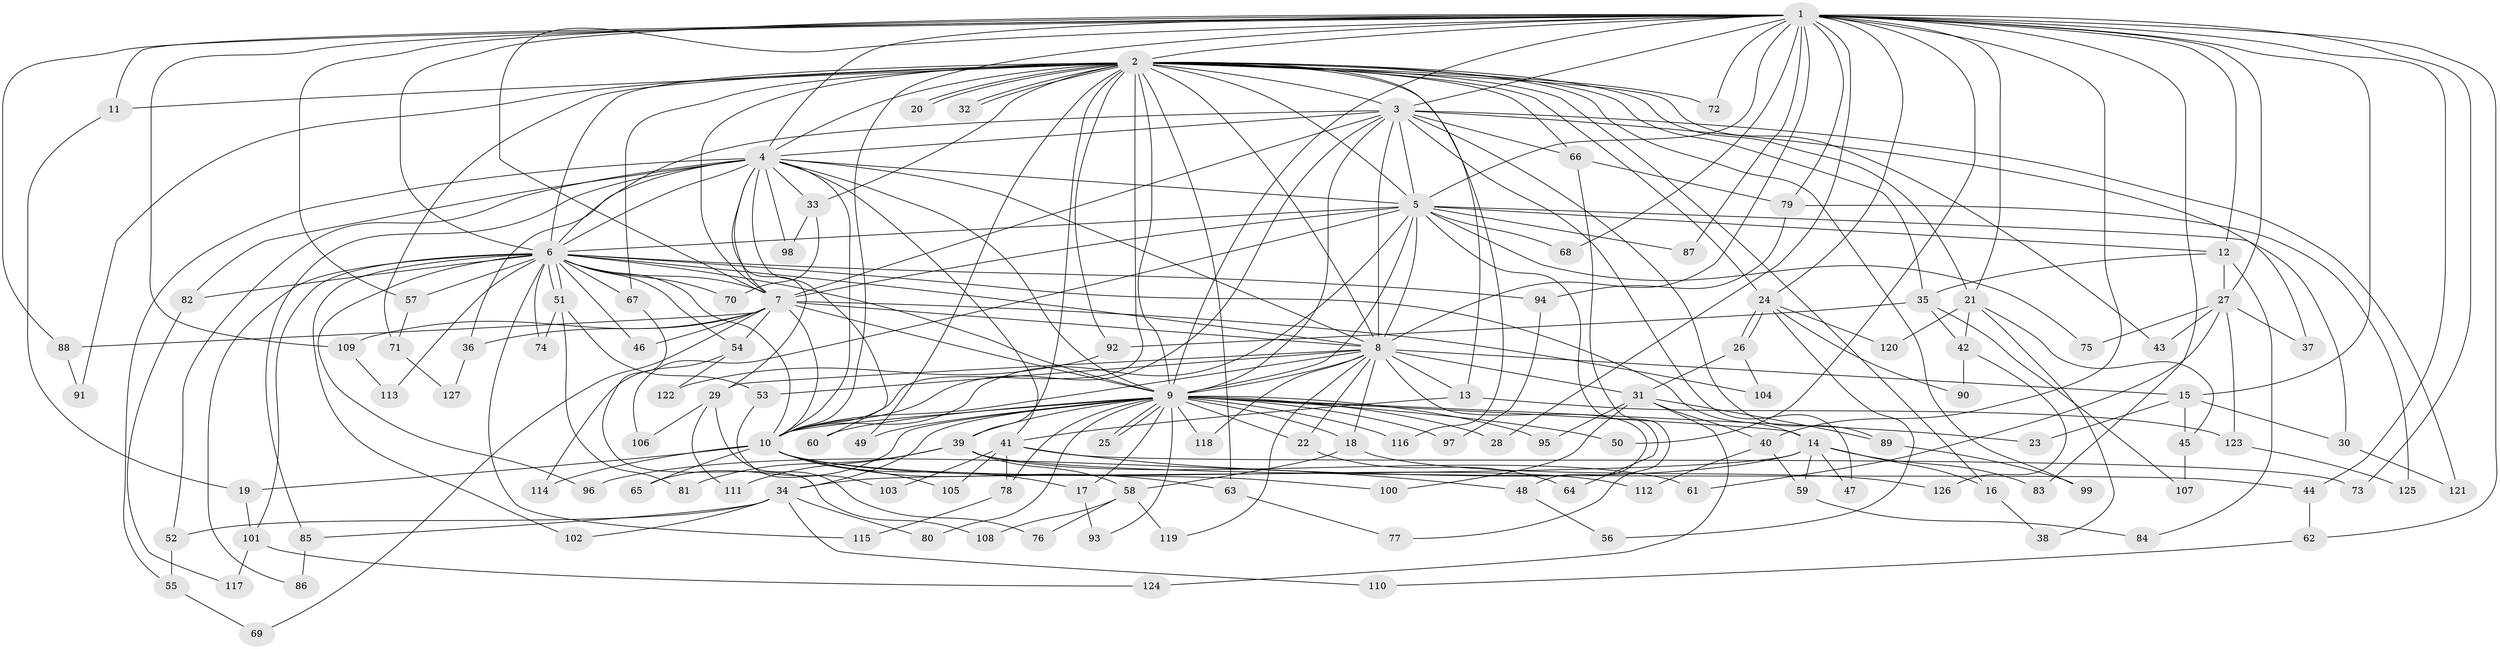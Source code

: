 // coarse degree distribution, {10: 0.05263157894736842, 2: 0.5, 1: 0.15789473684210525, 18: 0.05263157894736842, 3: 0.13157894736842105, 8: 0.02631578947368421, 21: 0.02631578947368421, 5: 0.02631578947368421, 7: 0.02631578947368421}
// Generated by graph-tools (version 1.1) at 2025/46/03/04/25 21:46:28]
// undirected, 127 vertices, 279 edges
graph export_dot {
graph [start="1"]
  node [color=gray90,style=filled];
  1;
  2;
  3;
  4;
  5;
  6;
  7;
  8;
  9;
  10;
  11;
  12;
  13;
  14;
  15;
  16;
  17;
  18;
  19;
  20;
  21;
  22;
  23;
  24;
  25;
  26;
  27;
  28;
  29;
  30;
  31;
  32;
  33;
  34;
  35;
  36;
  37;
  38;
  39;
  40;
  41;
  42;
  43;
  44;
  45;
  46;
  47;
  48;
  49;
  50;
  51;
  52;
  53;
  54;
  55;
  56;
  57;
  58;
  59;
  60;
  61;
  62;
  63;
  64;
  65;
  66;
  67;
  68;
  69;
  70;
  71;
  72;
  73;
  74;
  75;
  76;
  77;
  78;
  79;
  80;
  81;
  82;
  83;
  84;
  85;
  86;
  87;
  88;
  89;
  90;
  91;
  92;
  93;
  94;
  95;
  96;
  97;
  98;
  99;
  100;
  101;
  102;
  103;
  104;
  105;
  106;
  107;
  108;
  109;
  110;
  111;
  112;
  113;
  114;
  115;
  116;
  117;
  118;
  119;
  120;
  121;
  122;
  123;
  124;
  125;
  126;
  127;
  1 -- 2;
  1 -- 3;
  1 -- 4;
  1 -- 5;
  1 -- 6;
  1 -- 7;
  1 -- 8;
  1 -- 9;
  1 -- 10;
  1 -- 11;
  1 -- 12;
  1 -- 15;
  1 -- 21;
  1 -- 24;
  1 -- 27;
  1 -- 28;
  1 -- 40;
  1 -- 44;
  1 -- 50;
  1 -- 57;
  1 -- 62;
  1 -- 68;
  1 -- 72;
  1 -- 73;
  1 -- 79;
  1 -- 83;
  1 -- 87;
  1 -- 88;
  1 -- 109;
  2 -- 3;
  2 -- 4;
  2 -- 5;
  2 -- 6;
  2 -- 7;
  2 -- 8;
  2 -- 9;
  2 -- 10;
  2 -- 11;
  2 -- 13;
  2 -- 16;
  2 -- 20;
  2 -- 20;
  2 -- 21;
  2 -- 24;
  2 -- 32;
  2 -- 32;
  2 -- 33;
  2 -- 35;
  2 -- 39;
  2 -- 43;
  2 -- 49;
  2 -- 63;
  2 -- 66;
  2 -- 67;
  2 -- 71;
  2 -- 72;
  2 -- 91;
  2 -- 92;
  2 -- 99;
  2 -- 116;
  3 -- 4;
  3 -- 5;
  3 -- 6;
  3 -- 7;
  3 -- 8;
  3 -- 9;
  3 -- 10;
  3 -- 37;
  3 -- 47;
  3 -- 66;
  3 -- 89;
  3 -- 121;
  4 -- 5;
  4 -- 6;
  4 -- 7;
  4 -- 8;
  4 -- 9;
  4 -- 10;
  4 -- 29;
  4 -- 33;
  4 -- 36;
  4 -- 41;
  4 -- 52;
  4 -- 55;
  4 -- 60;
  4 -- 82;
  4 -- 85;
  4 -- 98;
  5 -- 6;
  5 -- 7;
  5 -- 8;
  5 -- 9;
  5 -- 10;
  5 -- 12;
  5 -- 30;
  5 -- 64;
  5 -- 68;
  5 -- 75;
  5 -- 87;
  5 -- 106;
  6 -- 7;
  6 -- 8;
  6 -- 9;
  6 -- 10;
  6 -- 14;
  6 -- 46;
  6 -- 51;
  6 -- 51;
  6 -- 54;
  6 -- 57;
  6 -- 67;
  6 -- 70;
  6 -- 74;
  6 -- 82;
  6 -- 86;
  6 -- 94;
  6 -- 96;
  6 -- 101;
  6 -- 102;
  6 -- 113;
  6 -- 115;
  7 -- 8;
  7 -- 9;
  7 -- 10;
  7 -- 36;
  7 -- 46;
  7 -- 54;
  7 -- 69;
  7 -- 88;
  7 -- 104;
  7 -- 109;
  8 -- 9;
  8 -- 10;
  8 -- 13;
  8 -- 15;
  8 -- 18;
  8 -- 22;
  8 -- 29;
  8 -- 31;
  8 -- 48;
  8 -- 53;
  8 -- 118;
  8 -- 119;
  9 -- 10;
  9 -- 14;
  9 -- 17;
  9 -- 18;
  9 -- 22;
  9 -- 23;
  9 -- 25;
  9 -- 25;
  9 -- 28;
  9 -- 34;
  9 -- 39;
  9 -- 49;
  9 -- 50;
  9 -- 60;
  9 -- 65;
  9 -- 78;
  9 -- 80;
  9 -- 93;
  9 -- 95;
  9 -- 97;
  9 -- 116;
  9 -- 118;
  10 -- 17;
  10 -- 19;
  10 -- 63;
  10 -- 65;
  10 -- 100;
  10 -- 105;
  10 -- 112;
  10 -- 114;
  11 -- 19;
  12 -- 27;
  12 -- 35;
  12 -- 84;
  13 -- 41;
  13 -- 123;
  14 -- 16;
  14 -- 34;
  14 -- 47;
  14 -- 59;
  14 -- 83;
  14 -- 96;
  15 -- 23;
  15 -- 30;
  15 -- 45;
  16 -- 38;
  17 -- 93;
  18 -- 58;
  18 -- 126;
  19 -- 101;
  21 -- 38;
  21 -- 42;
  21 -- 45;
  21 -- 120;
  22 -- 64;
  24 -- 26;
  24 -- 26;
  24 -- 56;
  24 -- 90;
  24 -- 120;
  26 -- 31;
  26 -- 104;
  27 -- 37;
  27 -- 43;
  27 -- 61;
  27 -- 75;
  27 -- 123;
  29 -- 76;
  29 -- 106;
  29 -- 111;
  30 -- 121;
  31 -- 40;
  31 -- 89;
  31 -- 95;
  31 -- 100;
  31 -- 124;
  33 -- 70;
  33 -- 98;
  34 -- 52;
  34 -- 80;
  34 -- 85;
  34 -- 102;
  34 -- 110;
  35 -- 42;
  35 -- 92;
  35 -- 107;
  36 -- 127;
  39 -- 44;
  39 -- 58;
  39 -- 61;
  39 -- 81;
  39 -- 111;
  40 -- 59;
  40 -- 112;
  41 -- 48;
  41 -- 73;
  41 -- 78;
  41 -- 103;
  41 -- 105;
  42 -- 90;
  42 -- 126;
  44 -- 62;
  45 -- 107;
  48 -- 56;
  51 -- 53;
  51 -- 74;
  51 -- 81;
  52 -- 55;
  53 -- 103;
  54 -- 114;
  54 -- 122;
  55 -- 69;
  57 -- 71;
  58 -- 76;
  58 -- 108;
  58 -- 119;
  59 -- 84;
  62 -- 110;
  63 -- 77;
  66 -- 77;
  66 -- 79;
  67 -- 108;
  71 -- 127;
  78 -- 115;
  79 -- 94;
  79 -- 125;
  82 -- 117;
  85 -- 86;
  88 -- 91;
  89 -- 99;
  92 -- 122;
  94 -- 97;
  101 -- 117;
  101 -- 124;
  109 -- 113;
  123 -- 125;
}
